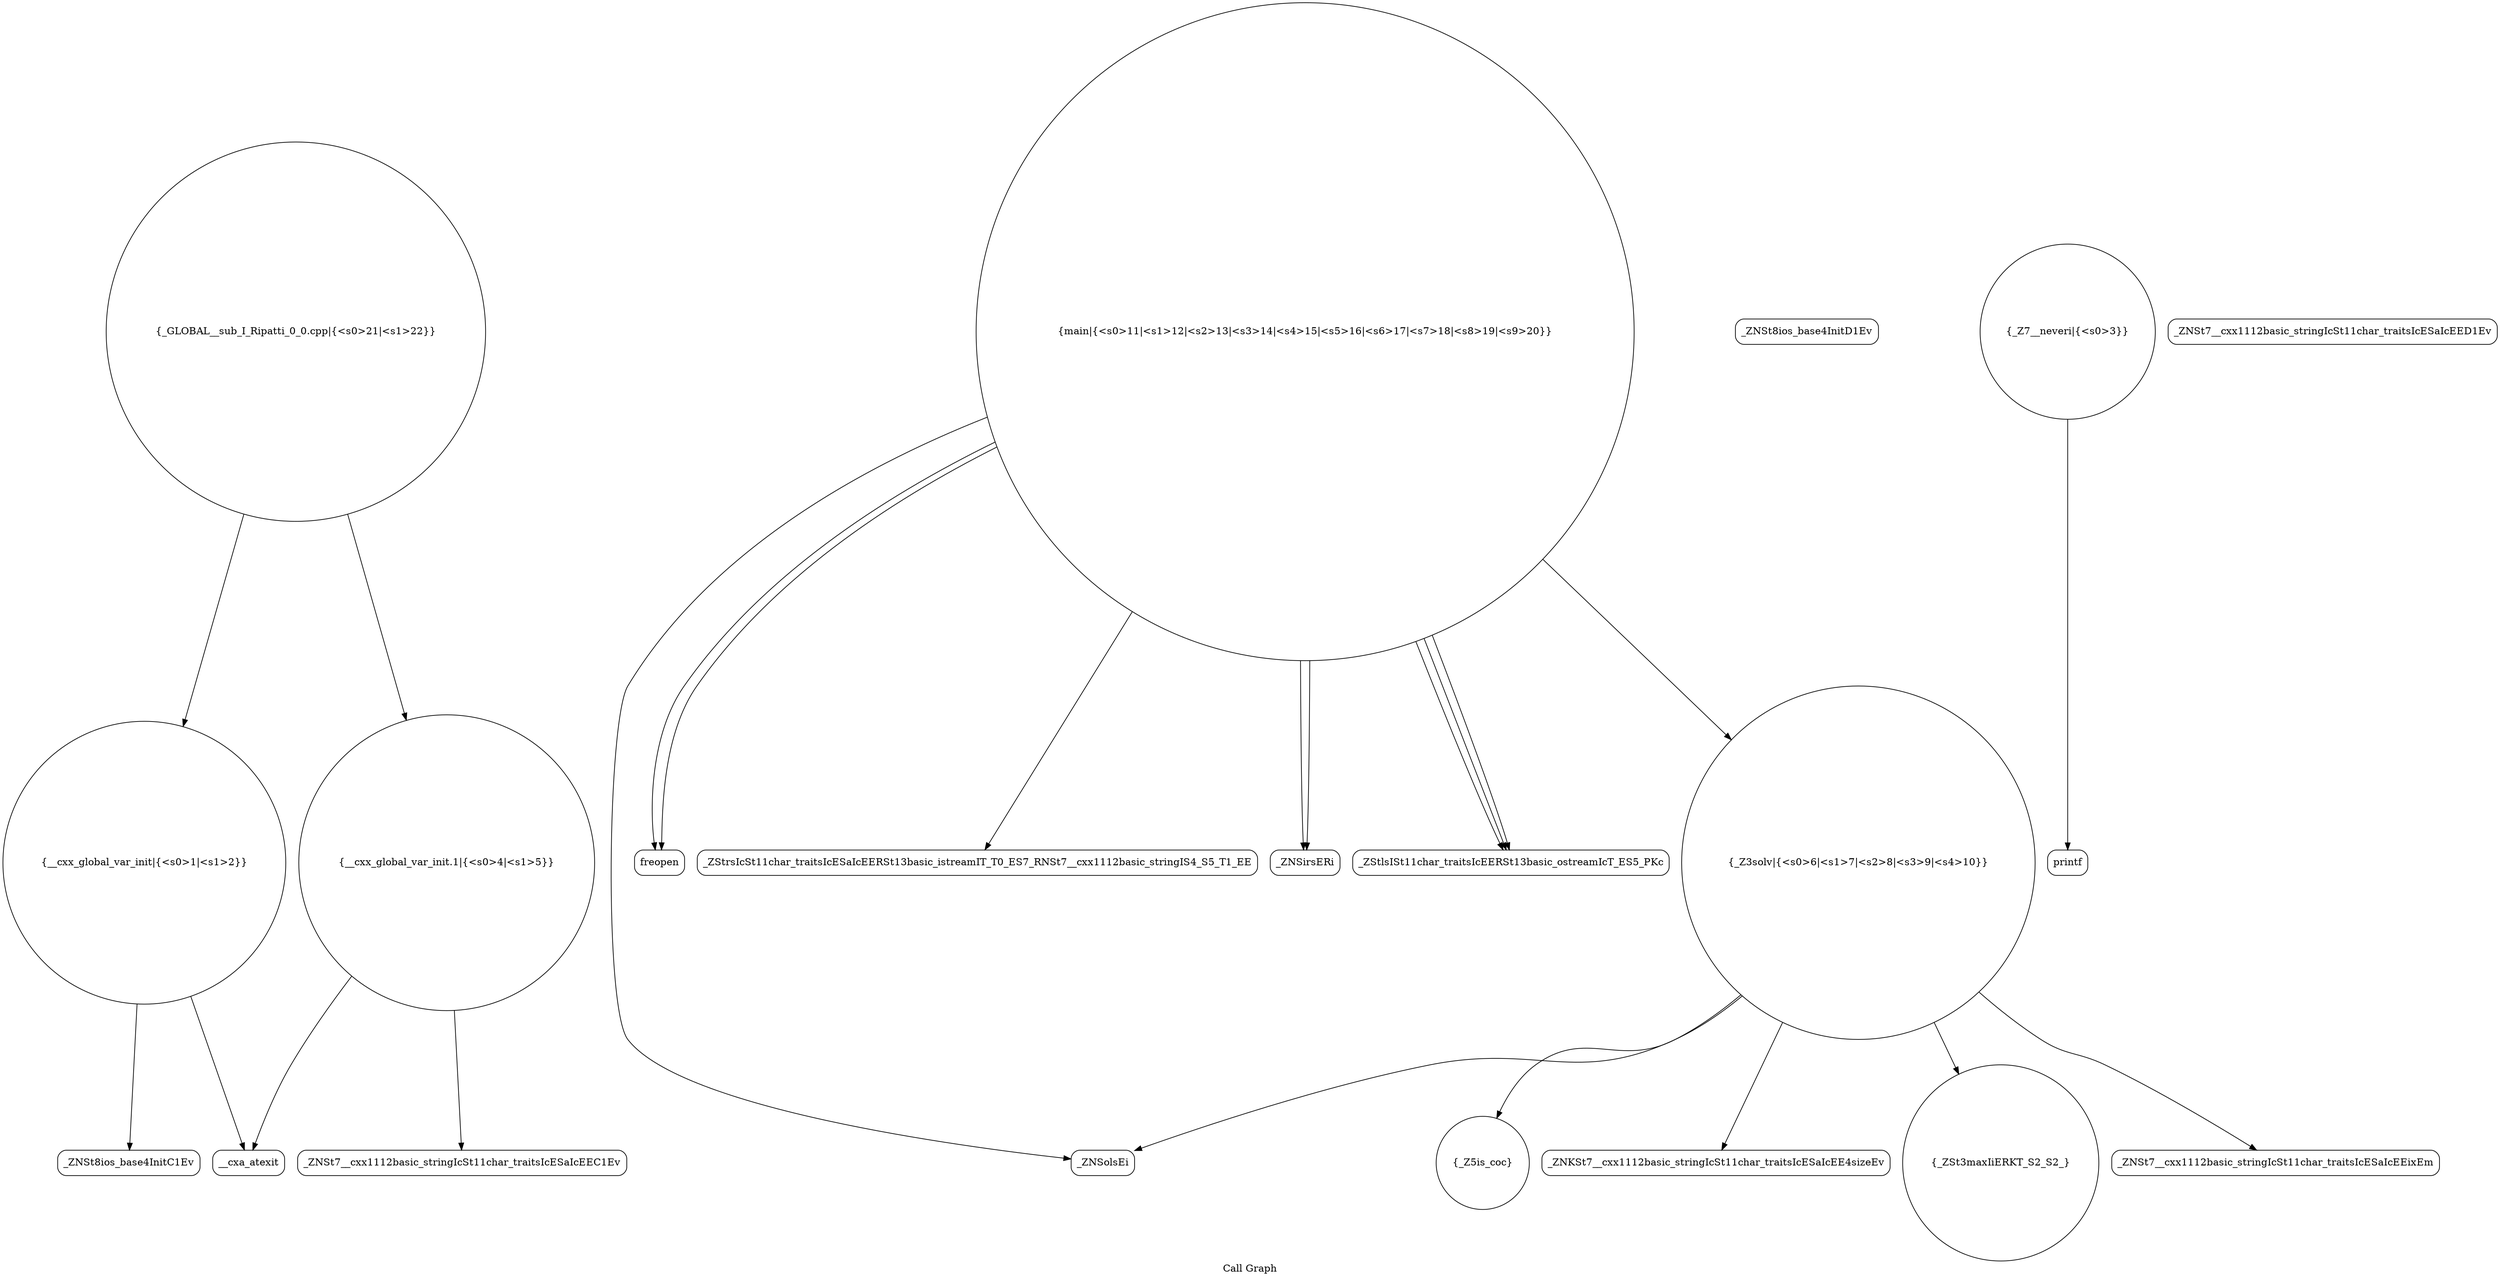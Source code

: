 digraph "Call Graph" {
	label="Call Graph";

	Node0x56198f0e7cd0 [shape=record,shape=circle,label="{__cxx_global_var_init|{<s0>1|<s1>2}}"];
	Node0x56198f0e7cd0:s0 -> Node0x56198f0e8160[color=black];
	Node0x56198f0e7cd0:s1 -> Node0x56198f0e8260[color=black];
	Node0x56198f0e8460 [shape=record,shape=Mrecord,label="{_ZNSt7__cxx1112basic_stringIcSt11char_traitsIcESaIcEEC1Ev}"];
	Node0x56198f0e87e0 [shape=record,shape=Mrecord,label="{_ZNSolsEi}"];
	Node0x56198f0e81e0 [shape=record,shape=Mrecord,label="{_ZNSt8ios_base4InitD1Ev}"];
	Node0x56198f0e8560 [shape=record,shape=circle,label="{_Z5is_coc}"];
	Node0x56198f0e88e0 [shape=record,shape=Mrecord,label="{freopen}"];
	Node0x56198f0e82e0 [shape=record,shape=circle,label="{_Z7__neveri|{<s0>3}}"];
	Node0x56198f0e82e0:s0 -> Node0x56198f0e8360[color=black];
	Node0x56198f0e8660 [shape=record,shape=Mrecord,label="{_ZNKSt7__cxx1112basic_stringIcSt11char_traitsIcESaIcEE4sizeEv}"];
	Node0x56198f0e89e0 [shape=record,shape=Mrecord,label="{_ZStrsIcSt11char_traitsIcESaIcEERSt13basic_istreamIT_T0_ES7_RNSt7__cxx1112basic_stringIS4_S5_T1_EE}"];
	Node0x56198f0e83e0 [shape=record,shape=circle,label="{__cxx_global_var_init.1|{<s0>4|<s1>5}}"];
	Node0x56198f0e83e0:s0 -> Node0x56198f0e8460[color=black];
	Node0x56198f0e83e0:s1 -> Node0x56198f0e8260[color=black];
	Node0x56198f0e8760 [shape=record,shape=circle,label="{_ZSt3maxIiERKT_S2_S2_}"];
	Node0x56198f0e8ae0 [shape=record,shape=circle,label="{_GLOBAL__sub_I_Ripatti_0_0.cpp|{<s0>21|<s1>22}}"];
	Node0x56198f0e8ae0:s0 -> Node0x56198f0e7cd0[color=black];
	Node0x56198f0e8ae0:s1 -> Node0x56198f0e83e0[color=black];
	Node0x56198f0e8160 [shape=record,shape=Mrecord,label="{_ZNSt8ios_base4InitC1Ev}"];
	Node0x56198f0e84e0 [shape=record,shape=Mrecord,label="{_ZNSt7__cxx1112basic_stringIcSt11char_traitsIcESaIcEED1Ev}"];
	Node0x56198f0e8860 [shape=record,shape=circle,label="{main|{<s0>11|<s1>12|<s2>13|<s3>14|<s4>15|<s5>16|<s6>17|<s7>18|<s8>19|<s9>20}}"];
	Node0x56198f0e8860:s0 -> Node0x56198f0e88e0[color=black];
	Node0x56198f0e8860:s1 -> Node0x56198f0e88e0[color=black];
	Node0x56198f0e8860:s2 -> Node0x56198f0e8960[color=black];
	Node0x56198f0e8860:s3 -> Node0x56198f0e89e0[color=black];
	Node0x56198f0e8860:s4 -> Node0x56198f0e8960[color=black];
	Node0x56198f0e8860:s5 -> Node0x56198f0e8a60[color=black];
	Node0x56198f0e8860:s6 -> Node0x56198f0e87e0[color=black];
	Node0x56198f0e8860:s7 -> Node0x56198f0e8a60[color=black];
	Node0x56198f0e8860:s8 -> Node0x56198f0e85e0[color=black];
	Node0x56198f0e8860:s9 -> Node0x56198f0e8a60[color=black];
	Node0x56198f0e8260 [shape=record,shape=Mrecord,label="{__cxa_atexit}"];
	Node0x56198f0e85e0 [shape=record,shape=circle,label="{_Z3solv|{<s0>6|<s1>7|<s2>8|<s3>9|<s4>10}}"];
	Node0x56198f0e85e0:s0 -> Node0x56198f0e8660[color=black];
	Node0x56198f0e85e0:s1 -> Node0x56198f0e86e0[color=black];
	Node0x56198f0e85e0:s2 -> Node0x56198f0e8560[color=black];
	Node0x56198f0e85e0:s3 -> Node0x56198f0e8760[color=black];
	Node0x56198f0e85e0:s4 -> Node0x56198f0e87e0[color=black];
	Node0x56198f0e8960 [shape=record,shape=Mrecord,label="{_ZNSirsERi}"];
	Node0x56198f0e8360 [shape=record,shape=Mrecord,label="{printf}"];
	Node0x56198f0e86e0 [shape=record,shape=Mrecord,label="{_ZNSt7__cxx1112basic_stringIcSt11char_traitsIcESaIcEEixEm}"];
	Node0x56198f0e8a60 [shape=record,shape=Mrecord,label="{_ZStlsISt11char_traitsIcEERSt13basic_ostreamIcT_ES5_PKc}"];
}
